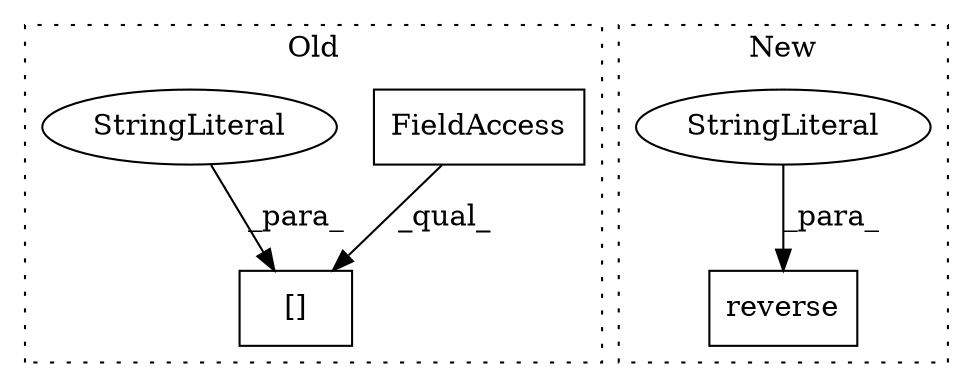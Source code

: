 digraph G {
subgraph cluster0 {
1 [label="[]" a="2" s="3126,3146" l="10,1" shape="box"];
3 [label="FieldAccess" a="22" s="3126" l="9" shape="box"];
5 [label="StringLiteral" a="45" s="3136" l="10" shape="ellipse"];
label = "Old";
style="dotted";
}
subgraph cluster1 {
2 [label="reverse" a="32" s="2839,2869" l="8,1" shape="box"];
4 [label="StringLiteral" a="45" s="2847" l="22" shape="ellipse"];
label = "New";
style="dotted";
}
3 -> 1 [label="_qual_"];
4 -> 2 [label="_para_"];
5 -> 1 [label="_para_"];
}